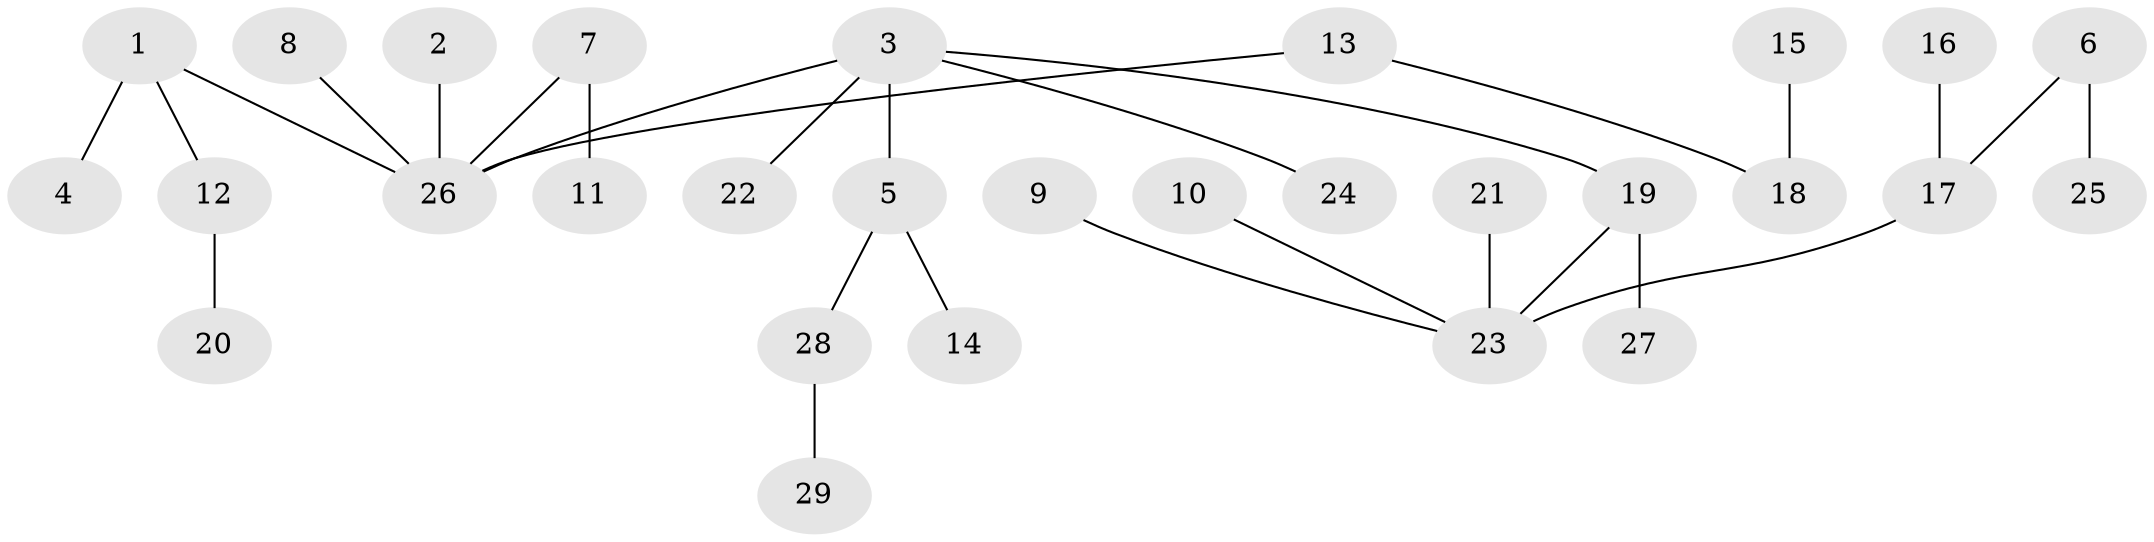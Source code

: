 // original degree distribution, {7: 0.017241379310344827, 3: 0.1206896551724138, 5: 0.017241379310344827, 1: 0.46551724137931033, 2: 0.3103448275862069, 4: 0.05172413793103448, 6: 0.017241379310344827}
// Generated by graph-tools (version 1.1) at 2025/50/03/09/25 03:50:16]
// undirected, 29 vertices, 28 edges
graph export_dot {
graph [start="1"]
  node [color=gray90,style=filled];
  1;
  2;
  3;
  4;
  5;
  6;
  7;
  8;
  9;
  10;
  11;
  12;
  13;
  14;
  15;
  16;
  17;
  18;
  19;
  20;
  21;
  22;
  23;
  24;
  25;
  26;
  27;
  28;
  29;
  1 -- 4 [weight=1.0];
  1 -- 12 [weight=1.0];
  1 -- 26 [weight=1.0];
  2 -- 26 [weight=1.0];
  3 -- 5 [weight=1.0];
  3 -- 19 [weight=1.0];
  3 -- 22 [weight=1.0];
  3 -- 24 [weight=1.0];
  3 -- 26 [weight=1.0];
  5 -- 14 [weight=1.0];
  5 -- 28 [weight=1.0];
  6 -- 17 [weight=1.0];
  6 -- 25 [weight=1.0];
  7 -- 11 [weight=1.0];
  7 -- 26 [weight=1.0];
  8 -- 26 [weight=1.0];
  9 -- 23 [weight=1.0];
  10 -- 23 [weight=1.0];
  12 -- 20 [weight=1.0];
  13 -- 18 [weight=1.0];
  13 -- 26 [weight=1.0];
  15 -- 18 [weight=1.0];
  16 -- 17 [weight=1.0];
  17 -- 23 [weight=1.0];
  19 -- 23 [weight=1.0];
  19 -- 27 [weight=1.0];
  21 -- 23 [weight=1.0];
  28 -- 29 [weight=1.0];
}
